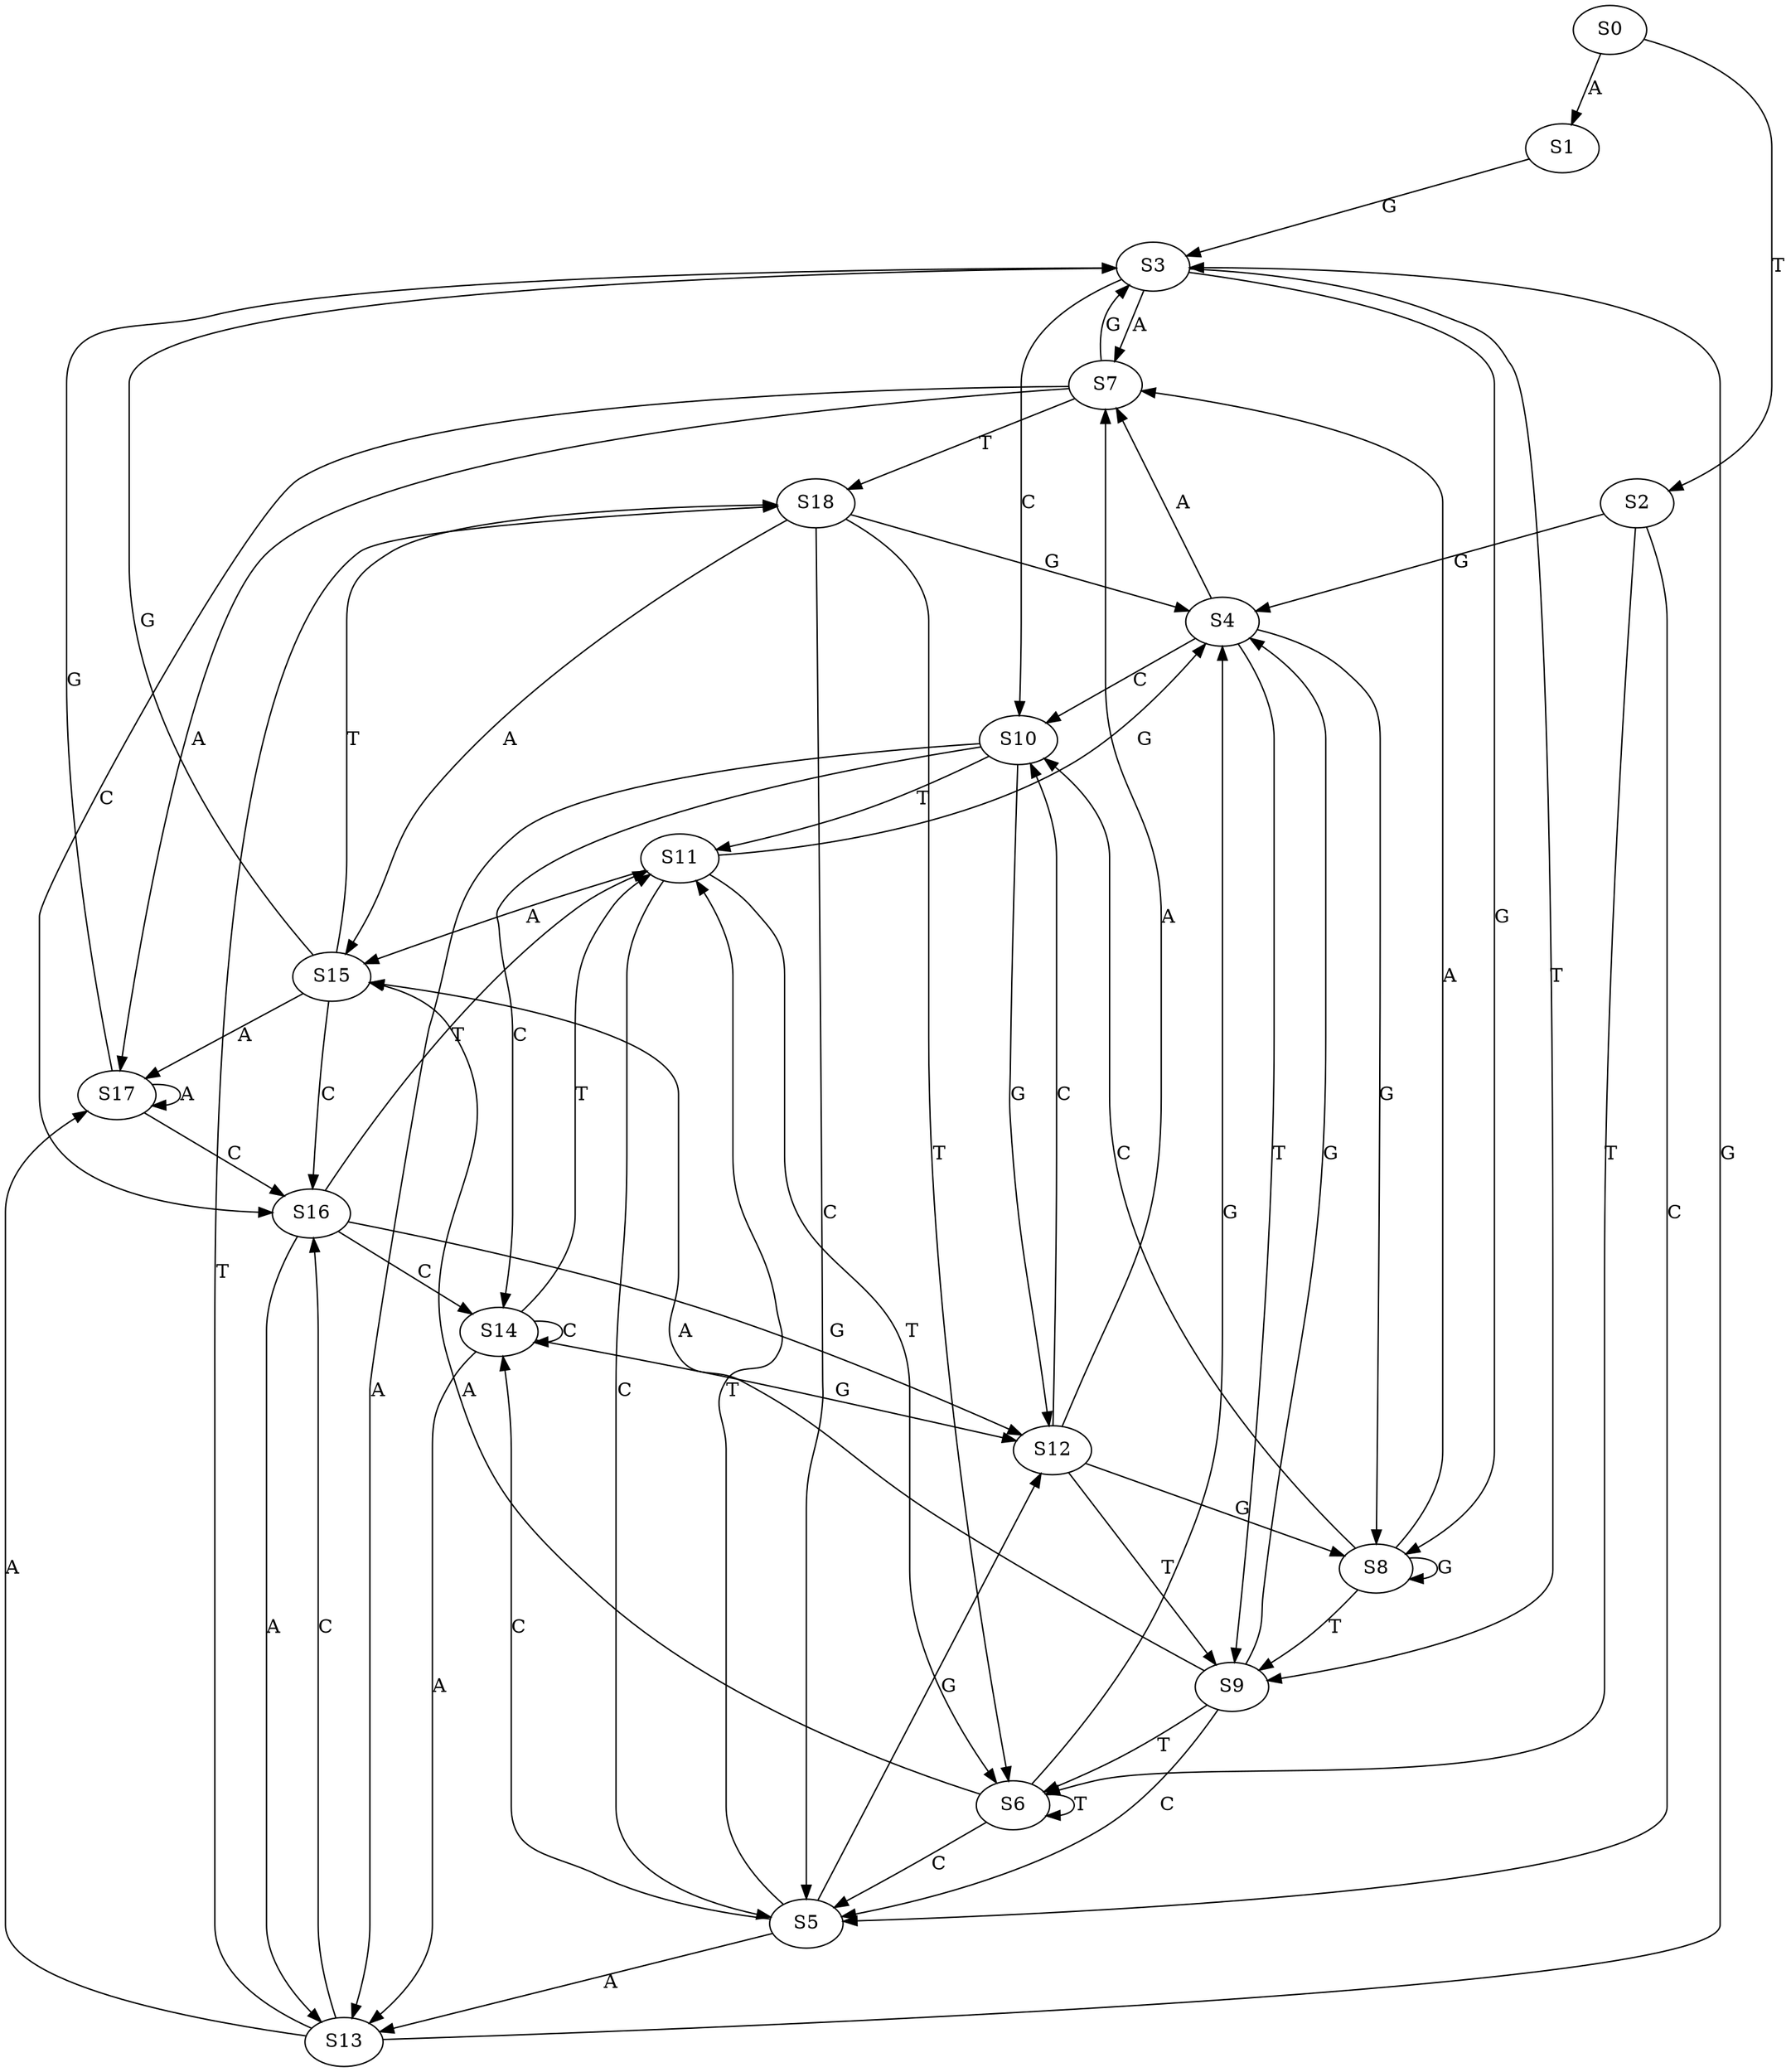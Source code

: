 strict digraph  {
	S0 -> S1 [ label = A ];
	S0 -> S2 [ label = T ];
	S1 -> S3 [ label = G ];
	S2 -> S4 [ label = G ];
	S2 -> S5 [ label = C ];
	S2 -> S6 [ label = T ];
	S3 -> S7 [ label = A ];
	S3 -> S8 [ label = G ];
	S3 -> S9 [ label = T ];
	S3 -> S10 [ label = C ];
	S4 -> S7 [ label = A ];
	S4 -> S9 [ label = T ];
	S4 -> S8 [ label = G ];
	S4 -> S10 [ label = C ];
	S5 -> S11 [ label = T ];
	S5 -> S12 [ label = G ];
	S5 -> S13 [ label = A ];
	S5 -> S14 [ label = C ];
	S6 -> S5 [ label = C ];
	S6 -> S6 [ label = T ];
	S6 -> S4 [ label = G ];
	S6 -> S15 [ label = A ];
	S7 -> S16 [ label = C ];
	S7 -> S3 [ label = G ];
	S7 -> S17 [ label = A ];
	S7 -> S18 [ label = T ];
	S8 -> S9 [ label = T ];
	S8 -> S7 [ label = A ];
	S8 -> S8 [ label = G ];
	S8 -> S10 [ label = C ];
	S9 -> S15 [ label = A ];
	S9 -> S4 [ label = G ];
	S9 -> S5 [ label = C ];
	S9 -> S6 [ label = T ];
	S10 -> S13 [ label = A ];
	S10 -> S14 [ label = C ];
	S10 -> S11 [ label = T ];
	S10 -> S12 [ label = G ];
	S11 -> S15 [ label = A ];
	S11 -> S4 [ label = G ];
	S11 -> S5 [ label = C ];
	S11 -> S6 [ label = T ];
	S12 -> S8 [ label = G ];
	S12 -> S7 [ label = A ];
	S12 -> S9 [ label = T ];
	S12 -> S10 [ label = C ];
	S13 -> S18 [ label = T ];
	S13 -> S3 [ label = G ];
	S13 -> S17 [ label = A ];
	S13 -> S16 [ label = C ];
	S14 -> S12 [ label = G ];
	S14 -> S14 [ label = C ];
	S14 -> S13 [ label = A ];
	S14 -> S11 [ label = T ];
	S15 -> S17 [ label = A ];
	S15 -> S3 [ label = G ];
	S15 -> S16 [ label = C ];
	S15 -> S18 [ label = T ];
	S16 -> S14 [ label = C ];
	S16 -> S11 [ label = T ];
	S16 -> S13 [ label = A ];
	S16 -> S12 [ label = G ];
	S17 -> S17 [ label = A ];
	S17 -> S3 [ label = G ];
	S17 -> S16 [ label = C ];
	S18 -> S15 [ label = A ];
	S18 -> S4 [ label = G ];
	S18 -> S6 [ label = T ];
	S18 -> S5 [ label = C ];
}
